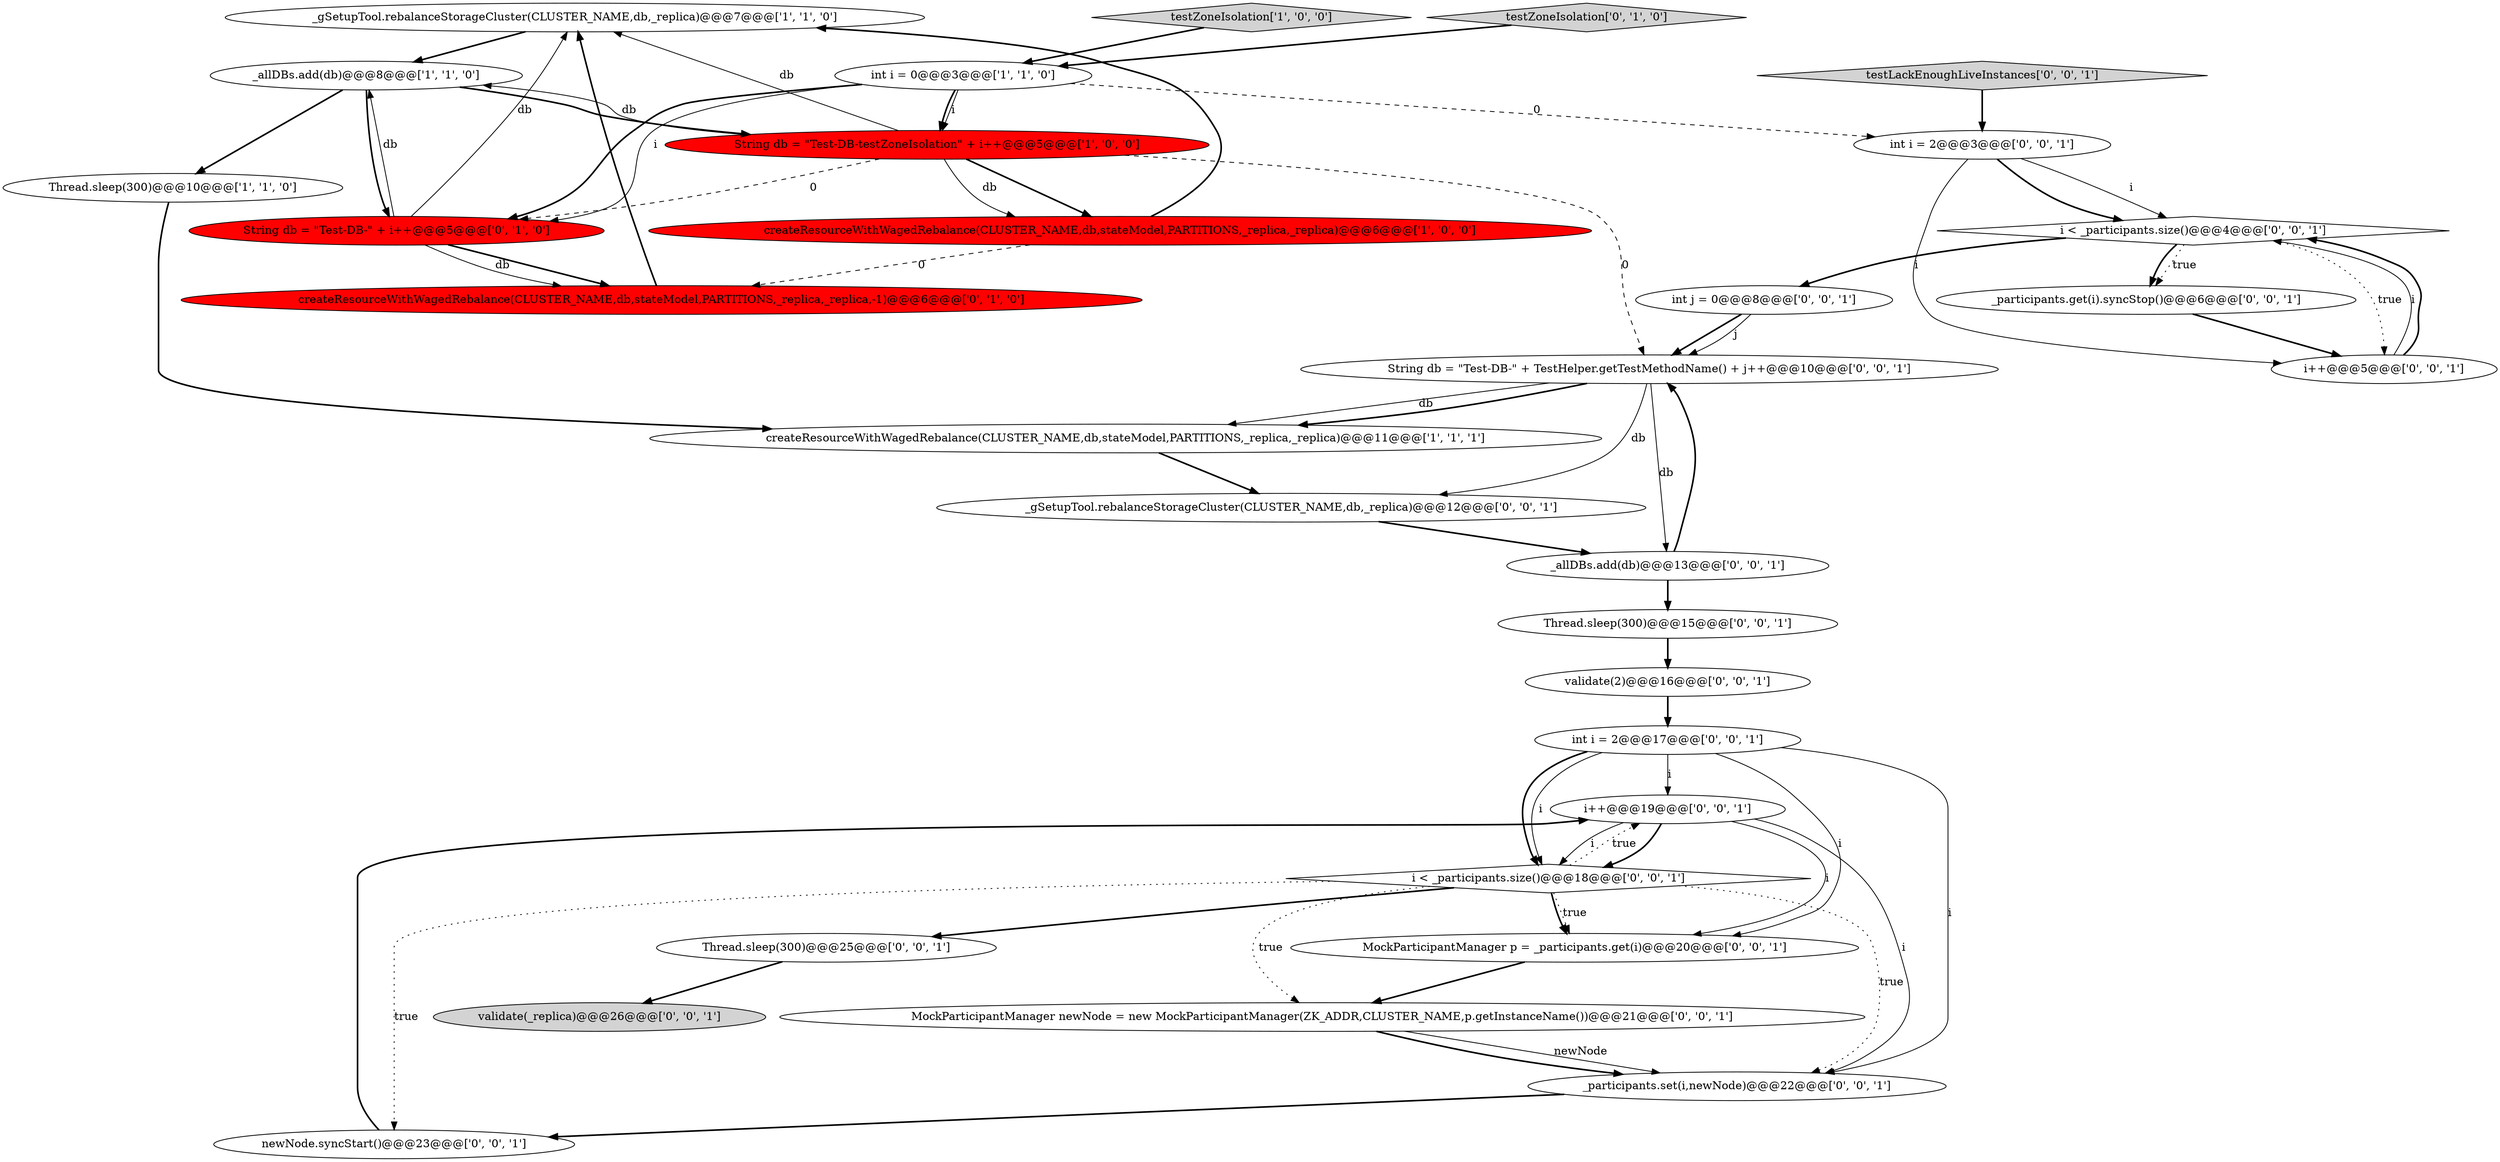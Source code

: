 digraph {
0 [style = filled, label = "_gSetupTool.rebalanceStorageCluster(CLUSTER_NAME,db,_replica)@@@7@@@['1', '1', '0']", fillcolor = white, shape = ellipse image = "AAA0AAABBB1BBB"];
6 [style = filled, label = "_allDBs.add(db)@@@8@@@['1', '1', '0']", fillcolor = white, shape = ellipse image = "AAA0AAABBB1BBB"];
1 [style = filled, label = "String db = \"Test-DB-testZoneIsolation\" + i++@@@5@@@['1', '0', '0']", fillcolor = red, shape = ellipse image = "AAA1AAABBB1BBB"];
18 [style = filled, label = "_allDBs.add(db)@@@13@@@['0', '0', '1']", fillcolor = white, shape = ellipse image = "AAA0AAABBB3BBB"];
21 [style = filled, label = "i++@@@19@@@['0', '0', '1']", fillcolor = white, shape = ellipse image = "AAA0AAABBB3BBB"];
20 [style = filled, label = "Thread.sleep(300)@@@15@@@['0', '0', '1']", fillcolor = white, shape = ellipse image = "AAA0AAABBB3BBB"];
15 [style = filled, label = "MockParticipantManager p = _participants.get(i)@@@20@@@['0', '0', '1']", fillcolor = white, shape = ellipse image = "AAA0AAABBB3BBB"];
27 [style = filled, label = "int i = 2@@@17@@@['0', '0', '1']", fillcolor = white, shape = ellipse image = "AAA0AAABBB3BBB"];
8 [style = filled, label = "String db = \"Test-DB-\" + i++@@@5@@@['0', '1', '0']", fillcolor = red, shape = ellipse image = "AAA1AAABBB2BBB"];
22 [style = filled, label = "MockParticipantManager newNode = new MockParticipantManager(ZK_ADDR,CLUSTER_NAME,p.getInstanceName())@@@21@@@['0', '0', '1']", fillcolor = white, shape = ellipse image = "AAA0AAABBB3BBB"];
12 [style = filled, label = "int i = 2@@@3@@@['0', '0', '1']", fillcolor = white, shape = ellipse image = "AAA0AAABBB3BBB"];
2 [style = filled, label = "createResourceWithWagedRebalance(CLUSTER_NAME,db,stateModel,PARTITIONS,_replica,_replica)@@@11@@@['1', '1', '1']", fillcolor = white, shape = ellipse image = "AAA0AAABBB1BBB"];
10 [style = filled, label = "testZoneIsolation['0', '1', '0']", fillcolor = lightgray, shape = diamond image = "AAA0AAABBB2BBB"];
23 [style = filled, label = "_participants.set(i,newNode)@@@22@@@['0', '0', '1']", fillcolor = white, shape = ellipse image = "AAA0AAABBB3BBB"];
25 [style = filled, label = "int j = 0@@@8@@@['0', '0', '1']", fillcolor = white, shape = ellipse image = "AAA0AAABBB3BBB"];
28 [style = filled, label = "validate(_replica)@@@26@@@['0', '0', '1']", fillcolor = lightgray, shape = ellipse image = "AAA0AAABBB3BBB"];
30 [style = filled, label = "validate(2)@@@16@@@['0', '0', '1']", fillcolor = white, shape = ellipse image = "AAA0AAABBB3BBB"];
16 [style = filled, label = "testLackEnoughLiveInstances['0', '0', '1']", fillcolor = lightgray, shape = diamond image = "AAA0AAABBB3BBB"];
14 [style = filled, label = "Thread.sleep(300)@@@25@@@['0', '0', '1']", fillcolor = white, shape = ellipse image = "AAA0AAABBB3BBB"];
4 [style = filled, label = "Thread.sleep(300)@@@10@@@['1', '1', '0']", fillcolor = white, shape = ellipse image = "AAA0AAABBB1BBB"];
11 [style = filled, label = "String db = \"Test-DB-\" + TestHelper.getTestMethodName() + j++@@@10@@@['0', '0', '1']", fillcolor = white, shape = ellipse image = "AAA0AAABBB3BBB"];
9 [style = filled, label = "createResourceWithWagedRebalance(CLUSTER_NAME,db,stateModel,PARTITIONS,_replica,_replica,-1)@@@6@@@['0', '1', '0']", fillcolor = red, shape = ellipse image = "AAA1AAABBB2BBB"];
7 [style = filled, label = "testZoneIsolation['1', '0', '0']", fillcolor = lightgray, shape = diamond image = "AAA0AAABBB1BBB"];
24 [style = filled, label = "_gSetupTool.rebalanceStorageCluster(CLUSTER_NAME,db,_replica)@@@12@@@['0', '0', '1']", fillcolor = white, shape = ellipse image = "AAA0AAABBB3BBB"];
29 [style = filled, label = "i < _participants.size()@@@4@@@['0', '0', '1']", fillcolor = white, shape = diamond image = "AAA0AAABBB3BBB"];
26 [style = filled, label = "_participants.get(i).syncStop()@@@6@@@['0', '0', '1']", fillcolor = white, shape = ellipse image = "AAA0AAABBB3BBB"];
17 [style = filled, label = "i++@@@5@@@['0', '0', '1']", fillcolor = white, shape = ellipse image = "AAA0AAABBB3BBB"];
19 [style = filled, label = "i < _participants.size()@@@18@@@['0', '0', '1']", fillcolor = white, shape = diamond image = "AAA0AAABBB3BBB"];
5 [style = filled, label = "createResourceWithWagedRebalance(CLUSTER_NAME,db,stateModel,PARTITIONS,_replica,_replica)@@@6@@@['1', '0', '0']", fillcolor = red, shape = ellipse image = "AAA1AAABBB1BBB"];
13 [style = filled, label = "newNode.syncStart()@@@23@@@['0', '0', '1']", fillcolor = white, shape = ellipse image = "AAA0AAABBB3BBB"];
3 [style = filled, label = "int i = 0@@@3@@@['1', '1', '0']", fillcolor = white, shape = ellipse image = "AAA0AAABBB1BBB"];
1->5 [style = bold, label=""];
11->2 [style = solid, label="db"];
8->6 [style = solid, label="db"];
12->29 [style = solid, label="i"];
29->17 [style = dotted, label="true"];
11->24 [style = solid, label="db"];
9->0 [style = bold, label=""];
3->1 [style = bold, label=""];
26->17 [style = bold, label=""];
21->19 [style = bold, label=""];
1->6 [style = solid, label="db"];
0->6 [style = bold, label=""];
21->19 [style = solid, label="i"];
3->8 [style = solid, label="i"];
18->11 [style = bold, label=""];
30->27 [style = bold, label=""];
27->15 [style = solid, label="i"];
10->3 [style = bold, label=""];
29->25 [style = bold, label=""];
14->28 [style = bold, label=""];
3->1 [style = solid, label="i"];
19->23 [style = dotted, label="true"];
19->21 [style = dotted, label="true"];
1->5 [style = solid, label="db"];
4->2 [style = bold, label=""];
22->23 [style = solid, label="newNode"];
19->13 [style = dotted, label="true"];
19->15 [style = dotted, label="true"];
29->26 [style = dotted, label="true"];
24->18 [style = bold, label=""];
22->23 [style = bold, label=""];
11->2 [style = bold, label=""];
7->3 [style = bold, label=""];
15->22 [style = bold, label=""];
29->26 [style = bold, label=""];
17->29 [style = solid, label="i"];
6->1 [style = bold, label=""];
6->4 [style = bold, label=""];
18->20 [style = bold, label=""];
27->23 [style = solid, label="i"];
12->29 [style = bold, label=""];
27->19 [style = solid, label="i"];
19->14 [style = bold, label=""];
3->12 [style = dashed, label="0"];
12->17 [style = solid, label="i"];
5->0 [style = bold, label=""];
1->0 [style = solid, label="db"];
23->13 [style = bold, label=""];
8->0 [style = solid, label="db"];
25->11 [style = bold, label=""];
1->11 [style = dashed, label="0"];
3->8 [style = bold, label=""];
6->8 [style = bold, label=""];
19->22 [style = dotted, label="true"];
8->9 [style = bold, label=""];
1->8 [style = dashed, label="0"];
27->19 [style = bold, label=""];
21->15 [style = solid, label="i"];
25->11 [style = solid, label="j"];
11->18 [style = solid, label="db"];
2->24 [style = bold, label=""];
20->30 [style = bold, label=""];
27->21 [style = solid, label="i"];
17->29 [style = bold, label=""];
19->15 [style = bold, label=""];
13->21 [style = bold, label=""];
21->23 [style = solid, label="i"];
16->12 [style = bold, label=""];
5->9 [style = dashed, label="0"];
8->9 [style = solid, label="db"];
}
